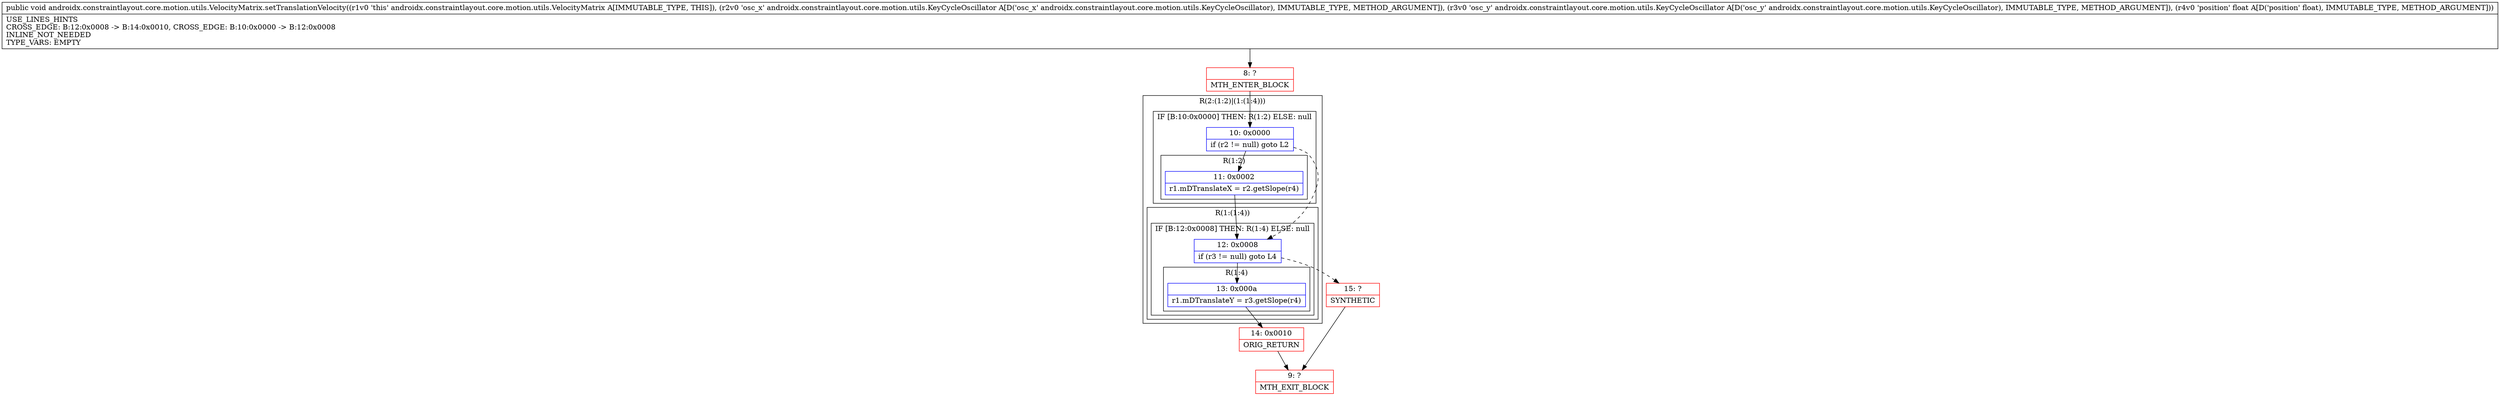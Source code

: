 digraph "CFG forandroidx.constraintlayout.core.motion.utils.VelocityMatrix.setTranslationVelocity(Landroidx\/constraintlayout\/core\/motion\/utils\/KeyCycleOscillator;Landroidx\/constraintlayout\/core\/motion\/utils\/KeyCycleOscillator;F)V" {
subgraph cluster_Region_897612124 {
label = "R(2:(1:2)|(1:(1:4)))";
node [shape=record,color=blue];
subgraph cluster_IfRegion_666335360 {
label = "IF [B:10:0x0000] THEN: R(1:2) ELSE: null";
node [shape=record,color=blue];
Node_10 [shape=record,label="{10\:\ 0x0000|if (r2 != null) goto L2\l}"];
subgraph cluster_Region_1857284735 {
label = "R(1:2)";
node [shape=record,color=blue];
Node_11 [shape=record,label="{11\:\ 0x0002|r1.mDTranslateX = r2.getSlope(r4)\l}"];
}
}
subgraph cluster_Region_1095758192 {
label = "R(1:(1:4))";
node [shape=record,color=blue];
subgraph cluster_IfRegion_2008230556 {
label = "IF [B:12:0x0008] THEN: R(1:4) ELSE: null";
node [shape=record,color=blue];
Node_12 [shape=record,label="{12\:\ 0x0008|if (r3 != null) goto L4\l}"];
subgraph cluster_Region_1809596306 {
label = "R(1:4)";
node [shape=record,color=blue];
Node_13 [shape=record,label="{13\:\ 0x000a|r1.mDTranslateY = r3.getSlope(r4)\l}"];
}
}
}
}
Node_8 [shape=record,color=red,label="{8\:\ ?|MTH_ENTER_BLOCK\l}"];
Node_14 [shape=record,color=red,label="{14\:\ 0x0010|ORIG_RETURN\l}"];
Node_9 [shape=record,color=red,label="{9\:\ ?|MTH_EXIT_BLOCK\l}"];
Node_15 [shape=record,color=red,label="{15\:\ ?|SYNTHETIC\l}"];
MethodNode[shape=record,label="{public void androidx.constraintlayout.core.motion.utils.VelocityMatrix.setTranslationVelocity((r1v0 'this' androidx.constraintlayout.core.motion.utils.VelocityMatrix A[IMMUTABLE_TYPE, THIS]), (r2v0 'osc_x' androidx.constraintlayout.core.motion.utils.KeyCycleOscillator A[D('osc_x' androidx.constraintlayout.core.motion.utils.KeyCycleOscillator), IMMUTABLE_TYPE, METHOD_ARGUMENT]), (r3v0 'osc_y' androidx.constraintlayout.core.motion.utils.KeyCycleOscillator A[D('osc_y' androidx.constraintlayout.core.motion.utils.KeyCycleOscillator), IMMUTABLE_TYPE, METHOD_ARGUMENT]), (r4v0 'position' float A[D('position' float), IMMUTABLE_TYPE, METHOD_ARGUMENT]))  | USE_LINES_HINTS\lCROSS_EDGE: B:12:0x0008 \-\> B:14:0x0010, CROSS_EDGE: B:10:0x0000 \-\> B:12:0x0008\lINLINE_NOT_NEEDED\lTYPE_VARS: EMPTY\l}"];
MethodNode -> Node_8;Node_10 -> Node_11;
Node_10 -> Node_12[style=dashed];
Node_11 -> Node_12;
Node_12 -> Node_13;
Node_12 -> Node_15[style=dashed];
Node_13 -> Node_14;
Node_8 -> Node_10;
Node_14 -> Node_9;
Node_15 -> Node_9;
}


